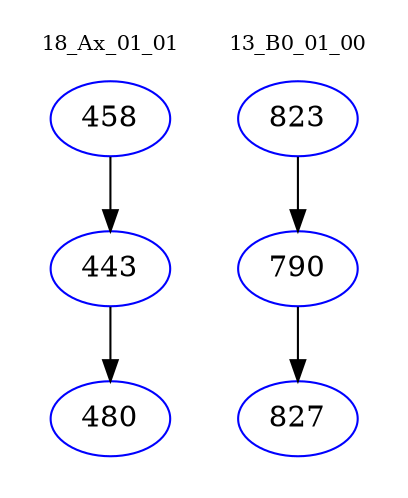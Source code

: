 digraph{
subgraph cluster_0 {
color = white
label = "18_Ax_01_01";
fontsize=10;
T0_458 [label="458", color="blue"]
T0_458 -> T0_443 [color="black"]
T0_443 [label="443", color="blue"]
T0_443 -> T0_480 [color="black"]
T0_480 [label="480", color="blue"]
}
subgraph cluster_1 {
color = white
label = "13_B0_01_00";
fontsize=10;
T1_823 [label="823", color="blue"]
T1_823 -> T1_790 [color="black"]
T1_790 [label="790", color="blue"]
T1_790 -> T1_827 [color="black"]
T1_827 [label="827", color="blue"]
}
}
